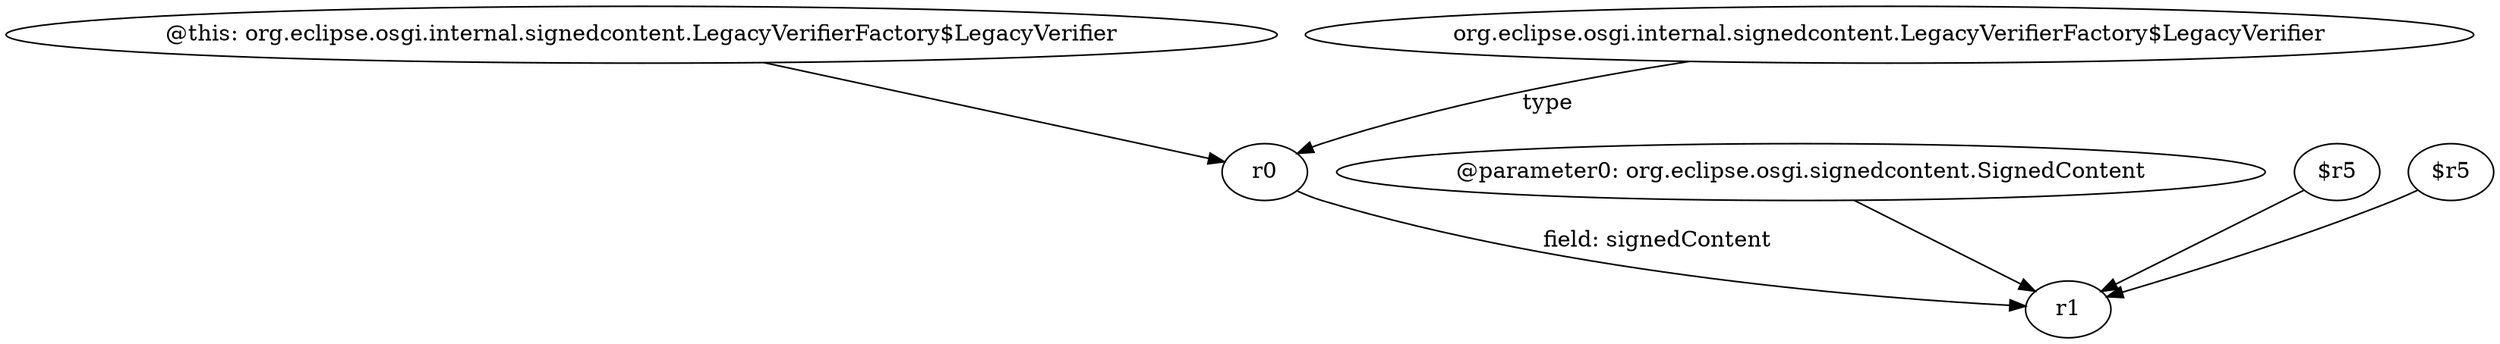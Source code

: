 digraph g {
0[label="@this: org.eclipse.osgi.internal.signedcontent.LegacyVerifierFactory$LegacyVerifier"]
1[label="r0"]
0->1[label=""]
2[label="@parameter0: org.eclipse.osgi.signedcontent.SignedContent"]
3[label="r1"]
2->3[label=""]
4[label="$r5"]
4->3[label=""]
1->3[label="field: signedContent"]
5[label="$r5"]
5->3[label=""]
6[label="org.eclipse.osgi.internal.signedcontent.LegacyVerifierFactory$LegacyVerifier"]
6->1[label="type"]
}